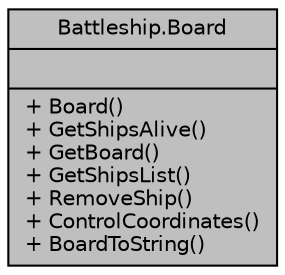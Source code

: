digraph "Battleship.Board"
{
 // INTERACTIVE_SVG=YES
 // LATEX_PDF_SIZE
  edge [fontname="Helvetica",fontsize="10",labelfontname="Helvetica",labelfontsize="10"];
  node [fontname="Helvetica",fontsize="10",shape=record];
  Node1 [label="{Battleship.Board\n||+ Board()\l+ GetShipsAlive()\l+ GetBoard()\l+ GetShipsList()\l+ RemoveShip()\l+ ControlCoordinates()\l+ BoardToString()\l}",height=0.2,width=0.4,color="black", fillcolor="grey75", style="filled", fontcolor="black",tooltip="Board es el experto de información de la ubicación de los barcos en el tablero, por lo tanto es el id..."];
}
